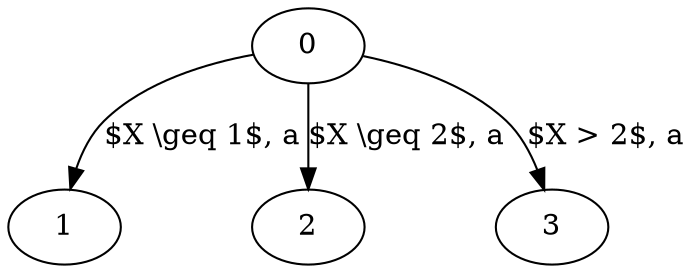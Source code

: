 digraph {
"0";
"1";
"2";
"3";
"0" -> "1" [label = "$X \\geq 1$, a"];
"0" -> "2" [label = "$X \\geq 2$, a"];
"0" -> "3" [label = "$X > 2$, a"];
}
